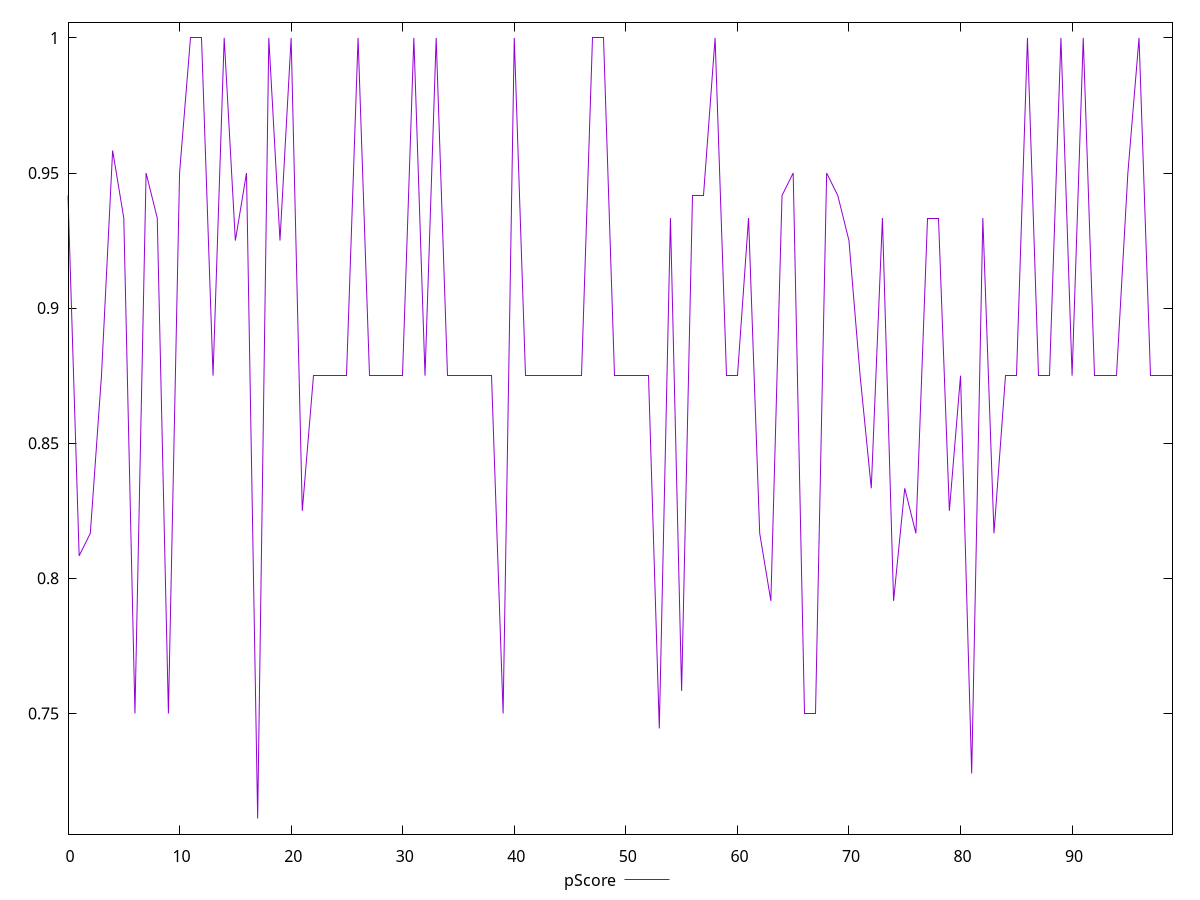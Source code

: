 reset

$pScore <<EOF
0 0.9416666666666667
1 0.8083333333333333
2 0.8166666666666667
3 0.875
4 0.9583333333333334
5 0.9333333333333333
6 0.75
7 0.95
8 0.9333333333333333
9 0.75
10 0.95
11 1
12 1
13 0.875
14 1
15 0.925
16 0.95
17 0.7111111111111111
18 1
19 0.925
20 1
21 0.825
22 0.875
23 0.875
24 0.875
25 0.875
26 1
27 0.875
28 0.875
29 0.875
30 0.875
31 1
32 0.875
33 1
34 0.875
35 0.875
36 0.875
37 0.875
38 0.875
39 0.75
40 1
41 0.875
42 0.875
43 0.875
44 0.875
45 0.875
46 0.875
47 1
48 1
49 0.875
50 0.875
51 0.875
52 0.875
53 0.7444444444444445
54 0.9333333333333333
55 0.7583333333333333
56 0.9416666666666667
57 0.9416666666666667
58 1
59 0.875
60 0.875
61 0.9333333333333333
62 0.8166666666666667
63 0.7916666666666666
64 0.9416666666666667
65 0.95
66 0.75
67 0.75
68 0.95
69 0.9416666666666667
70 0.925
71 0.875
72 0.8333333333333333
73 0.9333333333333333
74 0.7916666666666666
75 0.8333333333333333
76 0.8166666666666667
77 0.9333333333333333
78 0.9333333333333333
79 0.825
80 0.875
81 0.7277777777777777
82 0.9333333333333333
83 0.8166666666666667
84 0.875
85 0.875
86 1
87 0.875
88 0.875
89 1
90 0.875
91 1
92 0.875
93 0.875
94 0.875
95 0.95
96 1
97 0.875
98 0.875
99 0.875
EOF

set key outside below
set xrange [0:99]
set yrange [0.7053333333333334:1.0057777777777779]
set trange [0.7053333333333334:1.0057777777777779]
set terminal svg size 640, 500 enhanced background rgb 'white'
set output "reprap/unused-css-rules/samples/pages+cached+noexternal+nomedia/pScore/values.svg"

plot $pScore title "pScore" with line

reset
